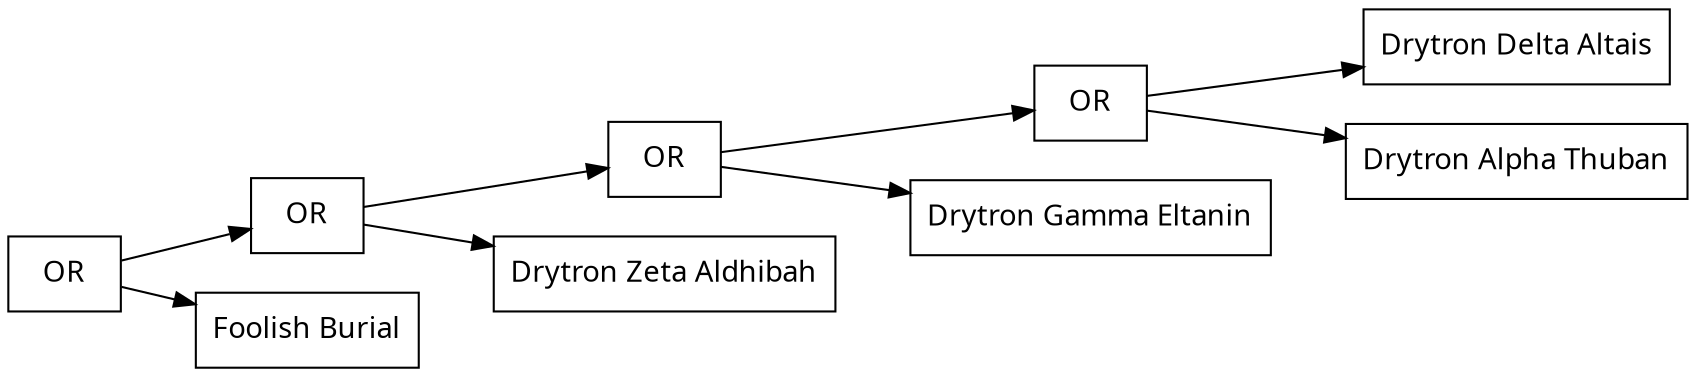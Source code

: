 digraph {
node [shape=record];
node [fontname=Sans];charset="UTF-8" splines=true splines=spline rankdir =LR
73[label="OR"];
73->71;
73->72;
71[label="OR"];
71->69;
71->70;
72[label="Foolish Burial"];
69[label="OR"];
69->67;
69->68;
70[label="Drytron Zeta Aldhibah"];
67[label="OR"];
67->65;
67->66;
68[label="Drytron Gamma Eltanin"];
65[label="Drytron Delta Altais"];
66[label="Drytron Alpha Thuban"];
}
